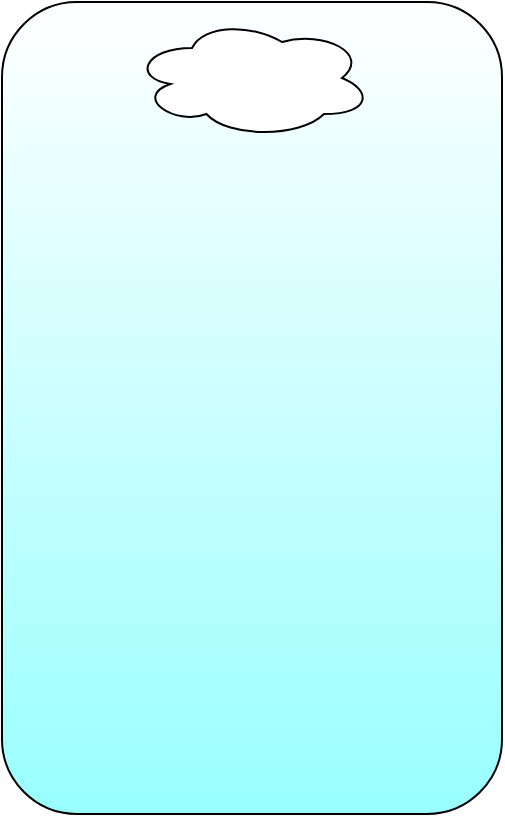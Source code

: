 <mxfile version="24.4.13" type="device">
  <diagram name="Página-1" id="z9JXjwmIPrOopKerDGIp">
    <mxGraphModel dx="1434" dy="782" grid="1" gridSize="10" guides="1" tooltips="1" connect="1" arrows="1" fold="1" page="1" pageScale="1" pageWidth="827" pageHeight="1169" math="0" shadow="0">
      <root>
        <mxCell id="0" />
        <mxCell id="1" parent="0" />
        <mxCell id="qsiT9CFfueUEzh0nLCG3-30" value="" style="rounded=1;whiteSpace=wrap;html=1;rotation=90;gradientColor=#99FFFF;gradientDirection=east;" vertex="1" parent="1">
          <mxGeometry x="211" y="200" width="406" height="250" as="geometry" />
        </mxCell>
        <mxCell id="qsiT9CFfueUEzh0nLCG3-32" value="" style="ellipse;shape=cloud;whiteSpace=wrap;html=1;" vertex="1" parent="1">
          <mxGeometry x="354" y="130" width="120" height="60" as="geometry" />
        </mxCell>
      </root>
    </mxGraphModel>
  </diagram>
</mxfile>
